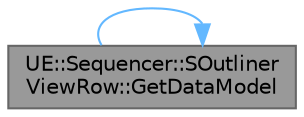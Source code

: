 digraph "UE::Sequencer::SOutlinerViewRow::GetDataModel"
{
 // INTERACTIVE_SVG=YES
 // LATEX_PDF_SIZE
  bgcolor="transparent";
  edge [fontname=Helvetica,fontsize=10,labelfontname=Helvetica,labelfontsize=10];
  node [fontname=Helvetica,fontsize=10,shape=box,height=0.2,width=0.4];
  rankdir="LR";
  Node1 [id="Node000001",label="UE::Sequencer::SOutliner\lViewRow::GetDataModel",height=0.2,width=0.4,color="gray40", fillcolor="grey60", style="filled", fontcolor="black",tooltip="Get the model to which this row relates."];
  Node1 -> Node1 [id="edge1_Node000001_Node000001",color="steelblue1",style="solid",tooltip=" "];
}
